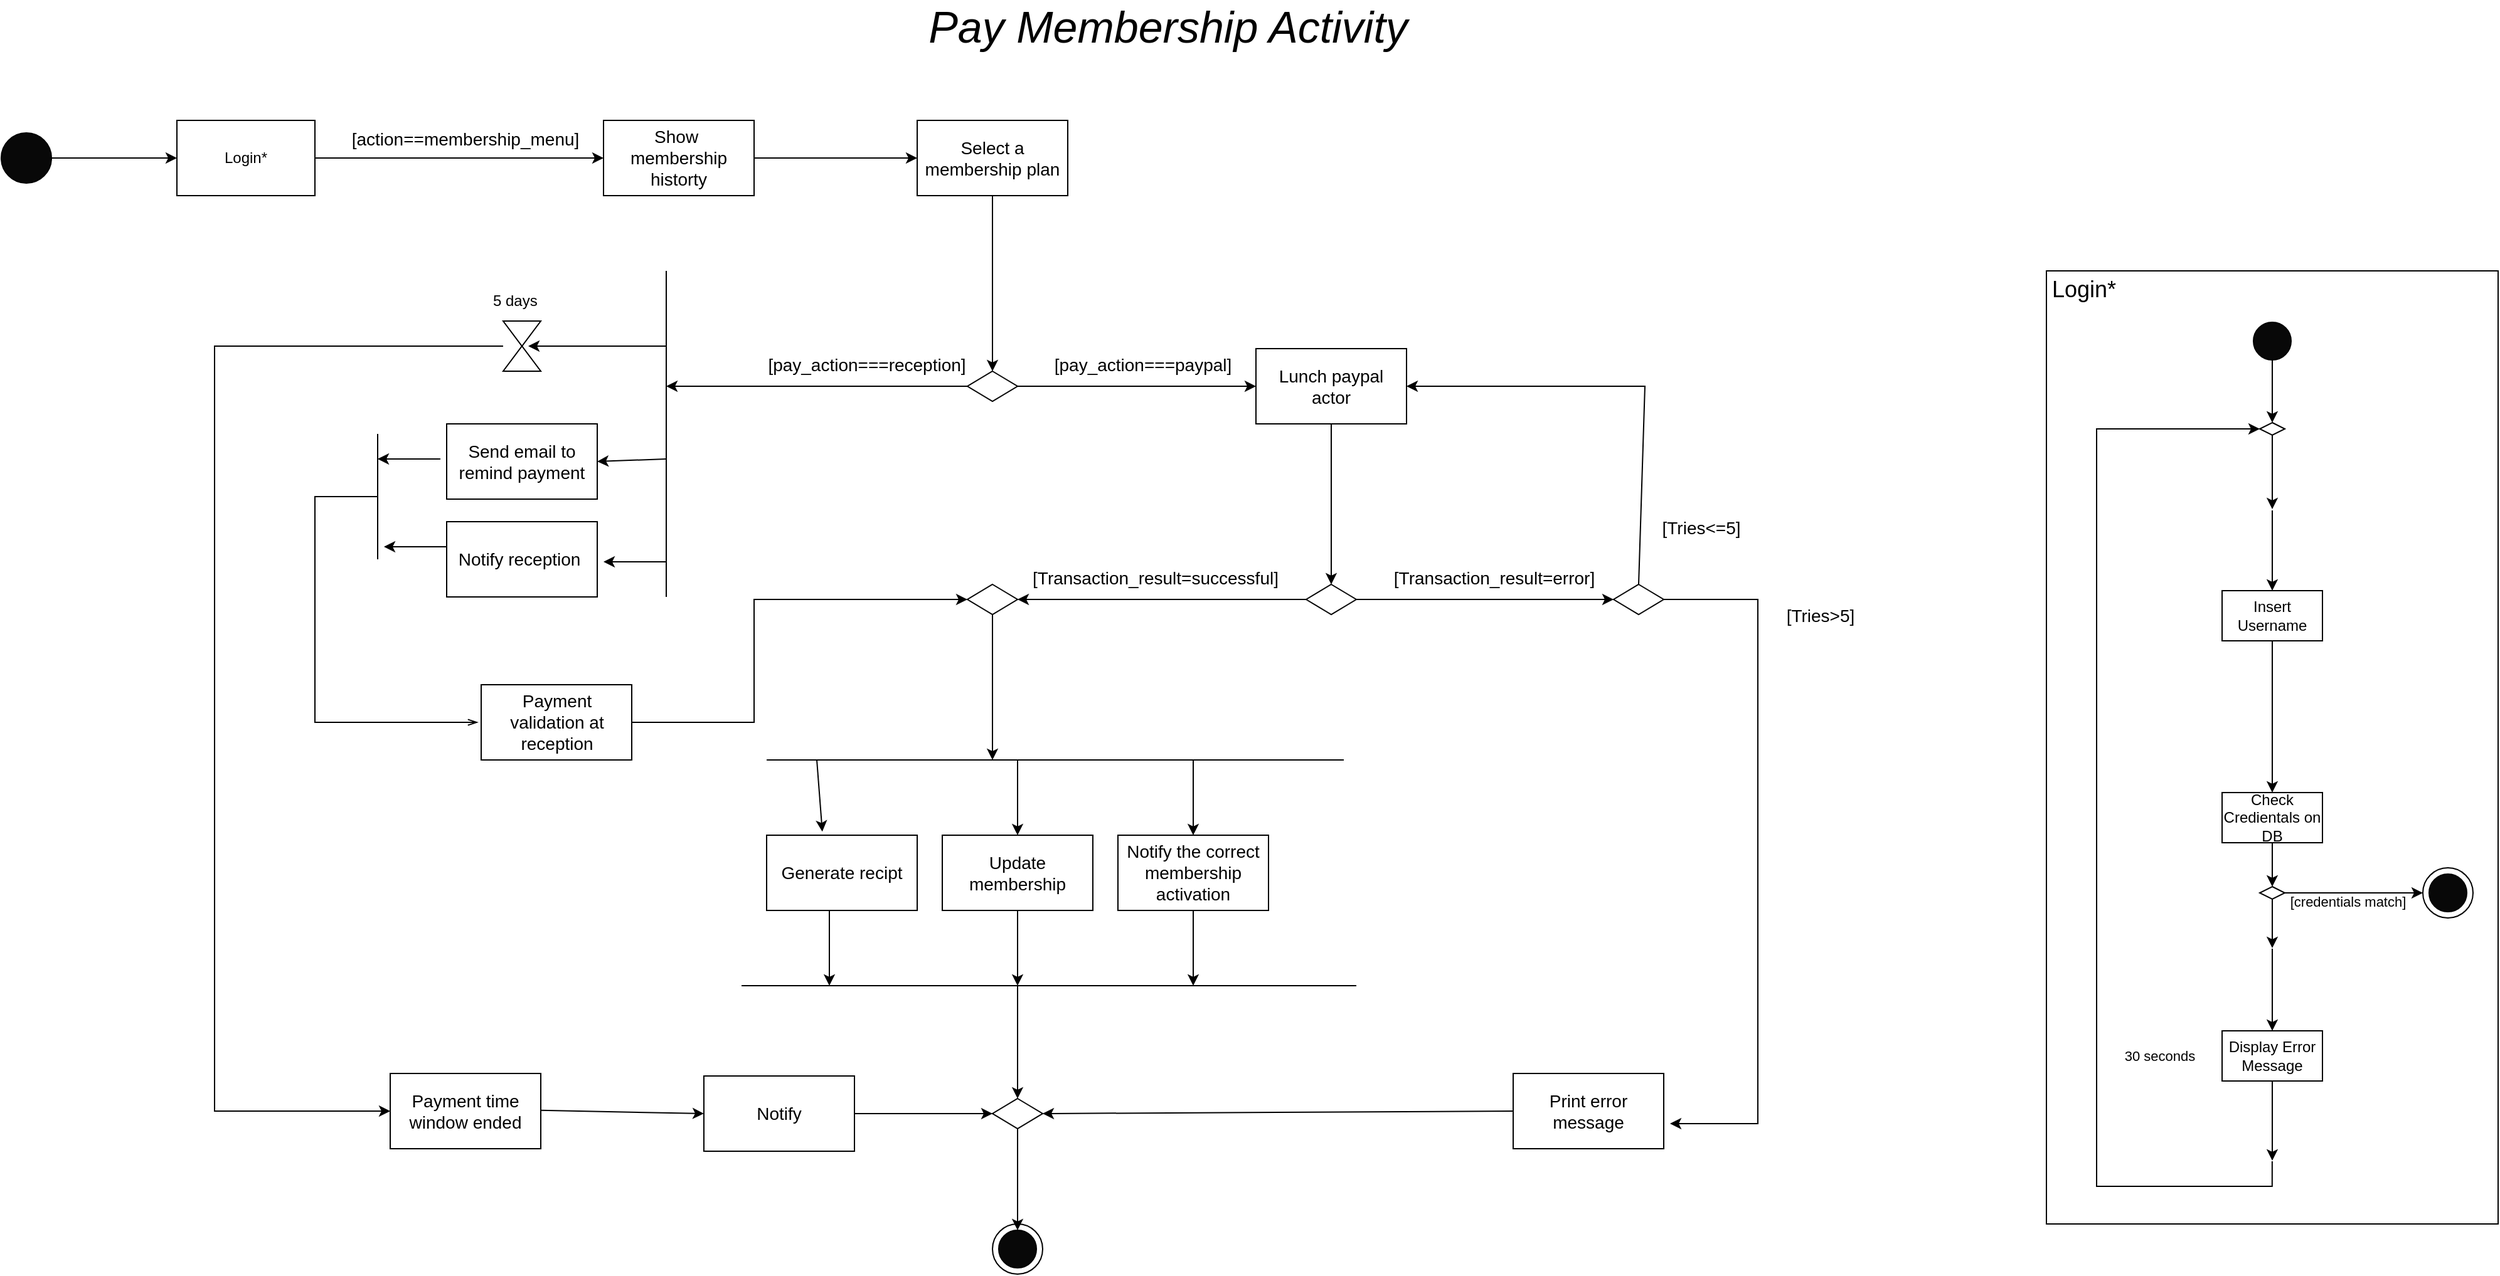 <mxfile version="22.0.8" type="google">
  <diagram name="Pagina-1" id="5ckkn2RxdnRWuUWS74Vg">
    <mxGraphModel dx="3500" dy="1767" grid="1" gridSize="10" guides="1" tooltips="1" connect="1" arrows="1" fold="1" page="1" pageScale="1" pageWidth="2200" pageHeight="1200" math="0" shadow="0">
      <root>
        <mxCell id="0" />
        <mxCell id="1" parent="0" />
        <mxCell id="xCjP7E_u_oAMayQavCic-2" value="" style="ellipse;whiteSpace=wrap;html=1;aspect=fixed;fillColor=#080808;" vertex="1" parent="1">
          <mxGeometry x="30" y="150" width="40" height="40" as="geometry" />
        </mxCell>
        <mxCell id="xCjP7E_u_oAMayQavCic-3" value="Login*" style="rounded=0;whiteSpace=wrap;html=1;" vertex="1" parent="1">
          <mxGeometry x="170" y="140" width="110" height="60" as="geometry" />
        </mxCell>
        <mxCell id="xCjP7E_u_oAMayQavCic-4" value="" style="endArrow=classic;html=1;rounded=0;exitX=1;exitY=0.5;exitDx=0;exitDy=0;entryX=0;entryY=0.5;entryDx=0;entryDy=0;" edge="1" parent="1" source="xCjP7E_u_oAMayQavCic-2" target="xCjP7E_u_oAMayQavCic-3">
          <mxGeometry width="50" height="50" relative="1" as="geometry">
            <mxPoint x="180" y="260" as="sourcePoint" />
            <mxPoint x="230" y="210" as="targetPoint" />
          </mxGeometry>
        </mxCell>
        <mxCell id="xCjP7E_u_oAMayQavCic-7" value="&lt;font style=&quot;font-size: 14px;&quot;&gt;Show&amp;nbsp; membership historty&lt;/font&gt;" style="rounded=0;whiteSpace=wrap;html=1;" vertex="1" parent="1">
          <mxGeometry x="510" y="140" width="120" height="60" as="geometry" />
        </mxCell>
        <mxCell id="xCjP7E_u_oAMayQavCic-8" value="" style="endArrow=classic;html=1;rounded=0;exitX=1;exitY=0.5;exitDx=0;exitDy=0;entryX=0;entryY=0.5;entryDx=0;entryDy=0;" edge="1" parent="1" source="xCjP7E_u_oAMayQavCic-3" target="xCjP7E_u_oAMayQavCic-7">
          <mxGeometry width="50" height="50" relative="1" as="geometry">
            <mxPoint x="300" y="180" as="sourcePoint" />
            <mxPoint x="350" y="130" as="targetPoint" />
          </mxGeometry>
        </mxCell>
        <mxCell id="xCjP7E_u_oAMayQavCic-9" value="&lt;font style=&quot;font-size: 14px;&quot;&gt;[action==membership_menu]&lt;/font&gt;" style="text;html=1;strokeColor=none;fillColor=none;align=center;verticalAlign=middle;whiteSpace=wrap;rounded=0;" vertex="1" parent="1">
          <mxGeometry x="370" y="140" width="60" height="30" as="geometry" />
        </mxCell>
        <mxCell id="xCjP7E_u_oAMayQavCic-12" value="&lt;font style=&quot;font-size: 14px;&quot;&gt;Select a membership plan&lt;/font&gt;" style="rounded=0;whiteSpace=wrap;html=1;" vertex="1" parent="1">
          <mxGeometry x="760" y="140" width="120" height="60" as="geometry" />
        </mxCell>
        <mxCell id="xCjP7E_u_oAMayQavCic-13" value="" style="endArrow=classic;html=1;rounded=0;exitX=1;exitY=0.5;exitDx=0;exitDy=0;entryX=0;entryY=0.5;entryDx=0;entryDy=0;" edge="1" parent="1" source="xCjP7E_u_oAMayQavCic-7" target="xCjP7E_u_oAMayQavCic-12">
          <mxGeometry width="50" height="50" relative="1" as="geometry">
            <mxPoint x="700" y="370" as="sourcePoint" />
            <mxPoint x="750" y="320" as="targetPoint" />
          </mxGeometry>
        </mxCell>
        <mxCell id="xCjP7E_u_oAMayQavCic-14" value="" style="rhombus;whiteSpace=wrap;html=1;" vertex="1" parent="1">
          <mxGeometry x="800" y="340" width="40" height="24" as="geometry" />
        </mxCell>
        <mxCell id="xCjP7E_u_oAMayQavCic-15" value="" style="endArrow=classic;html=1;rounded=0;exitX=0.5;exitY=1;exitDx=0;exitDy=0;entryX=0.5;entryY=0;entryDx=0;entryDy=0;" edge="1" parent="1" source="xCjP7E_u_oAMayQavCic-12" target="xCjP7E_u_oAMayQavCic-14">
          <mxGeometry width="50" height="50" relative="1" as="geometry">
            <mxPoint x="600" y="370" as="sourcePoint" />
            <mxPoint x="820" y="300" as="targetPoint" />
          </mxGeometry>
        </mxCell>
        <mxCell id="xCjP7E_u_oAMayQavCic-17" value="&lt;font style=&quot;font-size: 14px;&quot;&gt;Lunch paypal actor&lt;/font&gt;" style="rounded=0;whiteSpace=wrap;html=1;" vertex="1" parent="1">
          <mxGeometry x="1030" y="322" width="120" height="60" as="geometry" />
        </mxCell>
        <mxCell id="xCjP7E_u_oAMayQavCic-18" value="" style="endArrow=classic;html=1;rounded=0;exitX=1;exitY=0.5;exitDx=0;exitDy=0;entryX=0;entryY=0.5;entryDx=0;entryDy=0;" edge="1" parent="1" source="xCjP7E_u_oAMayQavCic-14" target="xCjP7E_u_oAMayQavCic-17">
          <mxGeometry width="50" height="50" relative="1" as="geometry">
            <mxPoint x="670" y="370" as="sourcePoint" />
            <mxPoint x="720" y="320" as="targetPoint" />
          </mxGeometry>
        </mxCell>
        <mxCell id="xCjP7E_u_oAMayQavCic-19" value="&lt;font style=&quot;font-size: 14px;&quot;&gt;[pay_action===paypal]&lt;/font&gt;" style="text;html=1;strokeColor=none;fillColor=none;align=center;verticalAlign=middle;whiteSpace=wrap;rounded=0;" vertex="1" parent="1">
          <mxGeometry x="910" y="320" width="60" height="30" as="geometry" />
        </mxCell>
        <mxCell id="xCjP7E_u_oAMayQavCic-21" value="&lt;font style=&quot;font-size: 14px;&quot;&gt;[pay_action===reception]&lt;/font&gt;" style="text;html=1;strokeColor=none;fillColor=none;align=center;verticalAlign=middle;whiteSpace=wrap;rounded=0;" vertex="1" parent="1">
          <mxGeometry x="690" y="320" width="60" height="30" as="geometry" />
        </mxCell>
        <mxCell id="xCjP7E_u_oAMayQavCic-25" value="" style="rhombus;whiteSpace=wrap;html=1;" vertex="1" parent="1">
          <mxGeometry x="1070" y="510" width="40" height="24" as="geometry" />
        </mxCell>
        <mxCell id="xCjP7E_u_oAMayQavCic-26" value="" style="endArrow=classic;html=1;rounded=0;exitX=0.5;exitY=1;exitDx=0;exitDy=0;entryX=0.5;entryY=0;entryDx=0;entryDy=0;" edge="1" parent="1" source="xCjP7E_u_oAMayQavCic-17" target="xCjP7E_u_oAMayQavCic-25">
          <mxGeometry width="50" height="50" relative="1" as="geometry">
            <mxPoint x="850" y="362" as="sourcePoint" />
            <mxPoint x="1040" y="362" as="targetPoint" />
          </mxGeometry>
        </mxCell>
        <mxCell id="xCjP7E_u_oAMayQavCic-27" value="&lt;font style=&quot;font-size: 14px;&quot;&gt;Generate recipt&lt;/font&gt;" style="rounded=0;whiteSpace=wrap;html=1;" vertex="1" parent="1">
          <mxGeometry x="640" y="710" width="120" height="60" as="geometry" />
        </mxCell>
        <mxCell id="xCjP7E_u_oAMayQavCic-28" value="" style="endArrow=none;html=1;rounded=0;" edge="1" parent="1">
          <mxGeometry width="50" height="50" relative="1" as="geometry">
            <mxPoint x="640" y="650" as="sourcePoint" />
            <mxPoint x="1100" y="650" as="targetPoint" />
          </mxGeometry>
        </mxCell>
        <mxCell id="xCjP7E_u_oAMayQavCic-34" value="" style="endArrow=none;html=1;rounded=0;entryX=0;entryY=0.5;entryDx=0;entryDy=0;startArrow=classic;startFill=1;" edge="1" parent="1" source="xCjP7E_u_oAMayQavCic-35" target="xCjP7E_u_oAMayQavCic-25">
          <mxGeometry width="50" height="50" relative="1" as="geometry">
            <mxPoint x="830" y="522" as="sourcePoint" />
            <mxPoint x="1070" y="520" as="targetPoint" />
          </mxGeometry>
        </mxCell>
        <mxCell id="xCjP7E_u_oAMayQavCic-36" value="" style="endArrow=none;html=1;rounded=0;entryX=0;entryY=0.5;entryDx=0;entryDy=0;" edge="1" parent="1" target="xCjP7E_u_oAMayQavCic-35">
          <mxGeometry width="50" height="50" relative="1" as="geometry">
            <mxPoint x="830" y="522" as="sourcePoint" />
            <mxPoint x="1070" y="522" as="targetPoint" />
          </mxGeometry>
        </mxCell>
        <mxCell id="xCjP7E_u_oAMayQavCic-35" value="" style="rhombus;whiteSpace=wrap;html=1;" vertex="1" parent="1">
          <mxGeometry x="800" y="510" width="40" height="24" as="geometry" />
        </mxCell>
        <mxCell id="xCjP7E_u_oAMayQavCic-37" value="" style="endArrow=classic;html=1;rounded=0;exitX=0.5;exitY=1;exitDx=0;exitDy=0;" edge="1" parent="1" source="xCjP7E_u_oAMayQavCic-35">
          <mxGeometry width="50" height="50" relative="1" as="geometry">
            <mxPoint x="910" y="570" as="sourcePoint" />
            <mxPoint x="820" y="650" as="targetPoint" />
          </mxGeometry>
        </mxCell>
        <mxCell id="xCjP7E_u_oAMayQavCic-38" value="&lt;font style=&quot;font-size: 14px;&quot;&gt;[Transaction_result=successful]&lt;/font&gt;" style="text;html=1;strokeColor=none;fillColor=none;align=center;verticalAlign=middle;whiteSpace=wrap;rounded=0;" vertex="1" parent="1">
          <mxGeometry x="920" y="490" width="60" height="30" as="geometry" />
        </mxCell>
        <mxCell id="xCjP7E_u_oAMayQavCic-40" value="" style="endArrow=none;html=1;rounded=0;" edge="1" parent="1">
          <mxGeometry width="50" height="50" relative="1" as="geometry">
            <mxPoint x="560" y="260" as="sourcePoint" />
            <mxPoint x="560" y="520" as="targetPoint" />
          </mxGeometry>
        </mxCell>
        <mxCell id="xCjP7E_u_oAMayQavCic-41" value="" style="endArrow=classic;html=1;rounded=0;exitX=0;exitY=0.5;exitDx=0;exitDy=0;" edge="1" parent="1" source="xCjP7E_u_oAMayQavCic-14">
          <mxGeometry width="50" height="50" relative="1" as="geometry">
            <mxPoint x="640" y="370" as="sourcePoint" />
            <mxPoint x="560" y="352" as="targetPoint" />
          </mxGeometry>
        </mxCell>
        <mxCell id="xCjP7E_u_oAMayQavCic-42" value="" style="endArrow=classic;html=1;rounded=0;" edge="1" parent="1">
          <mxGeometry width="50" height="50" relative="1" as="geometry">
            <mxPoint x="560" y="320" as="sourcePoint" />
            <mxPoint x="450" y="320" as="targetPoint" />
          </mxGeometry>
        </mxCell>
        <mxCell id="xCjP7E_u_oAMayQavCic-46" value="" style="shape=collate;whiteSpace=wrap;html=1;" vertex="1" parent="1">
          <mxGeometry x="430" y="300" width="30" height="40" as="geometry" />
        </mxCell>
        <mxCell id="xCjP7E_u_oAMayQavCic-47" value="5 days" style="text;whiteSpace=wrap;html=1;" vertex="1" parent="1">
          <mxGeometry x="420" y="270" width="105" height="20" as="geometry" />
        </mxCell>
        <mxCell id="xCjP7E_u_oAMayQavCic-48" value="" style="endArrow=classic;html=1;rounded=0;entryX=1;entryY=0.5;entryDx=0;entryDy=0;" edge="1" parent="1" target="xCjP7E_u_oAMayQavCic-49">
          <mxGeometry width="50" height="50" relative="1" as="geometry">
            <mxPoint x="560" y="410" as="sourcePoint" />
            <mxPoint x="480" y="410" as="targetPoint" />
          </mxGeometry>
        </mxCell>
        <mxCell id="xCjP7E_u_oAMayQavCic-49" value="&lt;font style=&quot;font-size: 14px;&quot;&gt;Send email to remind payment&lt;/font&gt;" style="rounded=0;whiteSpace=wrap;html=1;" vertex="1" parent="1">
          <mxGeometry x="385" y="382" width="120" height="60" as="geometry" />
        </mxCell>
        <mxCell id="xCjP7E_u_oAMayQavCic-51" value="" style="endArrow=none;html=1;rounded=0;startArrow=openThin;startFill=0;" edge="1" parent="1">
          <mxGeometry width="50" height="50" relative="1" as="geometry">
            <mxPoint x="410" y="620" as="sourcePoint" />
            <mxPoint x="330" y="440" as="targetPoint" />
            <Array as="points">
              <mxPoint x="280" y="620" />
              <mxPoint x="280" y="460" />
              <mxPoint x="280" y="440" />
            </Array>
          </mxGeometry>
        </mxCell>
        <mxCell id="xCjP7E_u_oAMayQavCic-52" value="&lt;font style=&quot;font-size: 14px;&quot;&gt;Payment validation at reception&lt;/font&gt;" style="rounded=0;whiteSpace=wrap;html=1;" vertex="1" parent="1">
          <mxGeometry x="412.5" y="590" width="120" height="60" as="geometry" />
        </mxCell>
        <mxCell id="xCjP7E_u_oAMayQavCic-53" value="" style="endArrow=classic;html=1;rounded=0;exitX=1;exitY=0.5;exitDx=0;exitDy=0;entryX=0;entryY=0.5;entryDx=0;entryDy=0;" edge="1" parent="1" source="xCjP7E_u_oAMayQavCic-52" target="xCjP7E_u_oAMayQavCic-35">
          <mxGeometry width="50" height="50" relative="1" as="geometry">
            <mxPoint x="520" y="470" as="sourcePoint" />
            <mxPoint x="570" y="420" as="targetPoint" />
            <Array as="points">
              <mxPoint x="630" y="620" />
              <mxPoint x="630" y="522" />
            </Array>
          </mxGeometry>
        </mxCell>
        <mxCell id="xCjP7E_u_oAMayQavCic-54" value="" style="rhombus;whiteSpace=wrap;html=1;" vertex="1" parent="1">
          <mxGeometry x="1315" y="510" width="40" height="24" as="geometry" />
        </mxCell>
        <mxCell id="xCjP7E_u_oAMayQavCic-55" value="" style="endArrow=classic;html=1;rounded=0;exitX=1;exitY=0.5;exitDx=0;exitDy=0;entryX=0;entryY=0.5;entryDx=0;entryDy=0;" edge="1" parent="1" source="xCjP7E_u_oAMayQavCic-25" target="xCjP7E_u_oAMayQavCic-54">
          <mxGeometry width="50" height="50" relative="1" as="geometry">
            <mxPoint x="1100" y="392" as="sourcePoint" />
            <mxPoint x="1100" y="520" as="targetPoint" />
          </mxGeometry>
        </mxCell>
        <mxCell id="xCjP7E_u_oAMayQavCic-56" value="" style="endArrow=classic;html=1;rounded=0;exitX=0.5;exitY=0;exitDx=0;exitDy=0;entryX=1;entryY=0.5;entryDx=0;entryDy=0;" edge="1" parent="1" source="xCjP7E_u_oAMayQavCic-54" target="xCjP7E_u_oAMayQavCic-17">
          <mxGeometry width="50" height="50" relative="1" as="geometry">
            <mxPoint x="1120" y="532" as="sourcePoint" />
            <mxPoint x="1325" y="532" as="targetPoint" />
            <Array as="points">
              <mxPoint x="1340" y="352" />
            </Array>
          </mxGeometry>
        </mxCell>
        <mxCell id="xCjP7E_u_oAMayQavCic-59" value="&lt;font style=&quot;font-size: 14px;&quot;&gt;[Tries&amp;lt;=5]&lt;/font&gt;" style="text;html=1;strokeColor=none;fillColor=none;align=center;verticalAlign=middle;whiteSpace=wrap;rounded=0;" vertex="1" parent="1">
          <mxGeometry x="1355" y="450" width="60" height="30" as="geometry" />
        </mxCell>
        <mxCell id="xCjP7E_u_oAMayQavCic-60" value="&lt;font style=&quot;font-size: 14px;&quot;&gt;Update membership&lt;/font&gt;" style="rounded=0;whiteSpace=wrap;html=1;" vertex="1" parent="1">
          <mxGeometry x="780" y="710" width="120" height="60" as="geometry" />
        </mxCell>
        <mxCell id="xCjP7E_u_oAMayQavCic-61" value="&lt;font style=&quot;font-size: 14px;&quot;&gt;Notify the correct membership activation&lt;/font&gt;" style="rounded=0;whiteSpace=wrap;html=1;" vertex="1" parent="1">
          <mxGeometry x="920" y="710" width="120" height="60" as="geometry" />
        </mxCell>
        <mxCell id="xCjP7E_u_oAMayQavCic-62" value="" style="endArrow=classic;html=1;rounded=0;entryX=0.37;entryY=-0.047;entryDx=0;entryDy=0;entryPerimeter=0;" edge="1" parent="1" target="xCjP7E_u_oAMayQavCic-27">
          <mxGeometry width="50" height="50" relative="1" as="geometry">
            <mxPoint x="680" y="650" as="sourcePoint" />
            <mxPoint x="700" y="796" as="targetPoint" />
          </mxGeometry>
        </mxCell>
        <mxCell id="xCjP7E_u_oAMayQavCic-64" value="" style="endArrow=classic;html=1;rounded=0;entryX=0.5;entryY=0;entryDx=0;entryDy=0;" edge="1" parent="1" target="xCjP7E_u_oAMayQavCic-60">
          <mxGeometry width="50" height="50" relative="1" as="geometry">
            <mxPoint x="840" y="650" as="sourcePoint" />
            <mxPoint x="830" y="660" as="targetPoint" />
          </mxGeometry>
        </mxCell>
        <mxCell id="xCjP7E_u_oAMayQavCic-65" value="" style="endArrow=classic;html=1;rounded=0;entryX=0.5;entryY=0;entryDx=0;entryDy=0;" edge="1" parent="1" target="xCjP7E_u_oAMayQavCic-61">
          <mxGeometry width="50" height="50" relative="1" as="geometry">
            <mxPoint x="980" y="650" as="sourcePoint" />
            <mxPoint x="840" y="670" as="targetPoint" />
          </mxGeometry>
        </mxCell>
        <mxCell id="xCjP7E_u_oAMayQavCic-66" value="" style="endArrow=none;html=1;rounded=0;" edge="1" parent="1">
          <mxGeometry width="50" height="50" relative="1" as="geometry">
            <mxPoint x="620" y="830" as="sourcePoint" />
            <mxPoint x="1110" y="830" as="targetPoint" />
          </mxGeometry>
        </mxCell>
        <mxCell id="xCjP7E_u_oAMayQavCic-67" value="" style="endArrow=classic;html=1;rounded=0;entryX=0.5;entryY=0;entryDx=0;entryDy=0;" edge="1" parent="1">
          <mxGeometry width="50" height="50" relative="1" as="geometry">
            <mxPoint x="840" y="770" as="sourcePoint" />
            <mxPoint x="840" y="830" as="targetPoint" />
          </mxGeometry>
        </mxCell>
        <mxCell id="xCjP7E_u_oAMayQavCic-68" value="" style="endArrow=classic;html=1;rounded=0;entryX=0.5;entryY=0;entryDx=0;entryDy=0;" edge="1" parent="1">
          <mxGeometry width="50" height="50" relative="1" as="geometry">
            <mxPoint x="690" y="770" as="sourcePoint" />
            <mxPoint x="690" y="830" as="targetPoint" />
          </mxGeometry>
        </mxCell>
        <mxCell id="xCjP7E_u_oAMayQavCic-69" value="" style="endArrow=classic;html=1;rounded=0;entryX=0.5;entryY=0;entryDx=0;entryDy=0;" edge="1" parent="1">
          <mxGeometry width="50" height="50" relative="1" as="geometry">
            <mxPoint x="980" y="770" as="sourcePoint" />
            <mxPoint x="980" y="830" as="targetPoint" />
          </mxGeometry>
        </mxCell>
        <mxCell id="xCjP7E_u_oAMayQavCic-70" value="" style="ellipse;whiteSpace=wrap;html=1;aspect=fixed;" vertex="1" parent="1">
          <mxGeometry x="820" y="1020" width="40" height="40" as="geometry" />
        </mxCell>
        <mxCell id="xCjP7E_u_oAMayQavCic-71" value="" style="ellipse;whiteSpace=wrap;html=1;aspect=fixed;fillColor=#080808;" vertex="1" parent="1">
          <mxGeometry x="825" y="1025" width="30" height="30" as="geometry" />
        </mxCell>
        <mxCell id="xCjP7E_u_oAMayQavCic-72" value="" style="rhombus;whiteSpace=wrap;html=1;" vertex="1" parent="1">
          <mxGeometry x="820" y="920" width="40" height="24" as="geometry" />
        </mxCell>
        <mxCell id="xCjP7E_u_oAMayQavCic-73" value="" style="endArrow=classic;html=1;rounded=0;entryX=0.5;entryY=0;entryDx=0;entryDy=0;" edge="1" parent="1" target="xCjP7E_u_oAMayQavCic-72">
          <mxGeometry width="50" height="50" relative="1" as="geometry">
            <mxPoint x="840" y="830" as="sourcePoint" />
            <mxPoint x="790" y="770" as="targetPoint" />
          </mxGeometry>
        </mxCell>
        <mxCell id="xCjP7E_u_oAMayQavCic-74" value="&lt;font style=&quot;font-size: 14px;&quot;&gt;[Transaction_result=error]&lt;/font&gt;" style="text;html=1;strokeColor=none;fillColor=none;align=center;verticalAlign=middle;whiteSpace=wrap;rounded=0;" vertex="1" parent="1">
          <mxGeometry x="1190" y="490" width="60" height="30" as="geometry" />
        </mxCell>
        <mxCell id="xCjP7E_u_oAMayQavCic-75" value="" style="endArrow=classic;html=1;rounded=0;entryX=0.5;entryY=0;entryDx=0;entryDy=0;exitX=0.5;exitY=1;exitDx=0;exitDy=0;" edge="1" parent="1" source="xCjP7E_u_oAMayQavCic-72" target="xCjP7E_u_oAMayQavCic-71">
          <mxGeometry width="50" height="50" relative="1" as="geometry">
            <mxPoint x="820" y="990" as="sourcePoint" />
            <mxPoint x="820" y="1080" as="targetPoint" />
          </mxGeometry>
        </mxCell>
        <mxCell id="xCjP7E_u_oAMayQavCic-76" value="" style="endArrow=classic;html=1;rounded=0;entryX=0;entryY=0.5;entryDx=0;entryDy=0;" edge="1" parent="1" target="xCjP7E_u_oAMayQavCic-72">
          <mxGeometry width="50" height="50" relative="1" as="geometry">
            <mxPoint x="710" y="932" as="sourcePoint" />
            <mxPoint x="810" y="930" as="targetPoint" />
            <Array as="points" />
          </mxGeometry>
        </mxCell>
        <mxCell id="xCjP7E_u_oAMayQavCic-77" value="" style="endArrow=classic;html=1;rounded=0;exitX=0;exitY=0.5;exitDx=0;exitDy=0;entryX=0;entryY=0.5;entryDx=0;entryDy=0;" edge="1" parent="1" source="xCjP7E_u_oAMayQavCic-46" target="xCjP7E_u_oAMayQavCic-16">
          <mxGeometry width="50" height="50" relative="1" as="geometry">
            <mxPoint x="430" y="320" as="sourcePoint" />
            <mxPoint x="820" y="932" as="targetPoint" />
            <Array as="points">
              <mxPoint x="200" y="320" />
              <mxPoint x="200" y="640" />
              <mxPoint x="200" y="930" />
            </Array>
          </mxGeometry>
        </mxCell>
        <mxCell id="xCjP7E_u_oAMayQavCic-16" value="&lt;font style=&quot;font-size: 14px;&quot;&gt;Payment time window ended&lt;/font&gt;" style="rounded=0;whiteSpace=wrap;html=1;" vertex="1" parent="1">
          <mxGeometry x="340" y="900" width="120" height="60" as="geometry" />
        </mxCell>
        <mxCell id="xCjP7E_u_oAMayQavCic-78" value="&lt;span style=&quot;font-size: 14px;&quot;&gt;Notify reception&amp;nbsp;&lt;/span&gt;" style="rounded=0;whiteSpace=wrap;html=1;" vertex="1" parent="1">
          <mxGeometry x="385" y="460" width="120" height="60" as="geometry" />
        </mxCell>
        <mxCell id="xCjP7E_u_oAMayQavCic-79" value="" style="endArrow=classic;html=1;rounded=0;" edge="1" parent="1">
          <mxGeometry width="50" height="50" relative="1" as="geometry">
            <mxPoint x="560" y="492" as="sourcePoint" />
            <mxPoint x="510" y="492" as="targetPoint" />
          </mxGeometry>
        </mxCell>
        <mxCell id="xCjP7E_u_oAMayQavCic-80" value="" style="endArrow=none;html=1;rounded=0;" edge="1" parent="1">
          <mxGeometry width="50" height="50" relative="1" as="geometry">
            <mxPoint x="330" y="490" as="sourcePoint" />
            <mxPoint x="330" y="390" as="targetPoint" />
          </mxGeometry>
        </mxCell>
        <mxCell id="xCjP7E_u_oAMayQavCic-81" value="" style="endArrow=classic;html=1;rounded=0;" edge="1" parent="1">
          <mxGeometry width="50" height="50" relative="1" as="geometry">
            <mxPoint x="380" y="410" as="sourcePoint" />
            <mxPoint x="330" y="410" as="targetPoint" />
          </mxGeometry>
        </mxCell>
        <mxCell id="xCjP7E_u_oAMayQavCic-82" value="" style="endArrow=classic;html=1;rounded=0;" edge="1" parent="1">
          <mxGeometry width="50" height="50" relative="1" as="geometry">
            <mxPoint x="385" y="480" as="sourcePoint" />
            <mxPoint x="335" y="480" as="targetPoint" />
          </mxGeometry>
        </mxCell>
        <mxCell id="xCjP7E_u_oAMayQavCic-83" value="&lt;span style=&quot;font-size: 14px;&quot;&gt;Notify&lt;/span&gt;" style="rounded=0;whiteSpace=wrap;html=1;" vertex="1" parent="1">
          <mxGeometry x="590" y="902" width="120" height="60" as="geometry" />
        </mxCell>
        <mxCell id="xCjP7E_u_oAMayQavCic-84" value="" style="endArrow=classic;html=1;rounded=0;entryX=0;entryY=0.5;entryDx=0;entryDy=0;" edge="1" parent="1" target="xCjP7E_u_oAMayQavCic-83">
          <mxGeometry width="50" height="50" relative="1" as="geometry">
            <mxPoint x="460" y="929.41" as="sourcePoint" />
            <mxPoint x="570" y="929.41" as="targetPoint" />
            <Array as="points" />
          </mxGeometry>
        </mxCell>
        <mxCell id="xCjP7E_u_oAMayQavCic-86" value="" style="endArrow=classic;html=1;rounded=0;exitX=1;exitY=0.5;exitDx=0;exitDy=0;" edge="1" parent="1" source="xCjP7E_u_oAMayQavCic-54">
          <mxGeometry width="50" height="50" relative="1" as="geometry">
            <mxPoint x="1120" y="760" as="sourcePoint" />
            <mxPoint x="1360" y="940" as="targetPoint" />
            <Array as="points">
              <mxPoint x="1430" y="522" />
              <mxPoint x="1430" y="750" />
              <mxPoint x="1430" y="940" />
            </Array>
          </mxGeometry>
        </mxCell>
        <mxCell id="xCjP7E_u_oAMayQavCic-87" value="&lt;font style=&quot;font-size: 14px;&quot;&gt;Print error message&lt;/font&gt;" style="rounded=0;whiteSpace=wrap;html=1;" vertex="1" parent="1">
          <mxGeometry x="1235" y="900" width="120" height="60" as="geometry" />
        </mxCell>
        <mxCell id="xCjP7E_u_oAMayQavCic-88" value="" style="endArrow=classic;html=1;rounded=0;entryX=1;entryY=0.5;entryDx=0;entryDy=0;exitX=0;exitY=0.5;exitDx=0;exitDy=0;" edge="1" parent="1" source="xCjP7E_u_oAMayQavCic-87" target="xCjP7E_u_oAMayQavCic-72">
          <mxGeometry width="50" height="50" relative="1" as="geometry">
            <mxPoint x="1230" y="940" as="sourcePoint" />
            <mxPoint x="1170" y="940" as="targetPoint" />
          </mxGeometry>
        </mxCell>
        <mxCell id="xCjP7E_u_oAMayQavCic-90" value="&lt;font style=&quot;font-size: 14px;&quot;&gt;[Tries&amp;gt;5]&lt;/font&gt;" style="text;html=1;strokeColor=none;fillColor=none;align=center;verticalAlign=middle;whiteSpace=wrap;rounded=0;" vertex="1" parent="1">
          <mxGeometry x="1450" y="520" width="60" height="30" as="geometry" />
        </mxCell>
        <mxCell id="xCjP7E_u_oAMayQavCic-91" value="" style="rounded=0;whiteSpace=wrap;html=1;" vertex="1" parent="1">
          <mxGeometry x="1660" y="260" width="360" height="760" as="geometry" />
        </mxCell>
        <mxCell id="xCjP7E_u_oAMayQavCic-92" value="" style="ellipse;whiteSpace=wrap;html=1;aspect=fixed;fillColor=#080808;" vertex="1" parent="1">
          <mxGeometry x="1825" y="301" width="30" height="30" as="geometry" />
        </mxCell>
        <mxCell id="xCjP7E_u_oAMayQavCic-93" value="&lt;div&gt;&lt;font style=&quot;font-size: 18px;&quot;&gt;Login*&lt;/font&gt;&lt;/div&gt;" style="text;html=1;strokeColor=none;fillColor=none;align=center;verticalAlign=middle;whiteSpace=wrap;rounded=0;" vertex="1" parent="1">
          <mxGeometry x="1660" y="260" width="60" height="30" as="geometry" />
        </mxCell>
        <mxCell id="xCjP7E_u_oAMayQavCic-94" style="edgeStyle=orthogonalEdgeStyle;rounded=0;orthogonalLoop=1;jettySize=auto;html=1;exitX=0.5;exitY=1;exitDx=0;exitDy=0;entryX=0.5;entryY=0;entryDx=0;entryDy=0;" edge="1" parent="1" source="xCjP7E_u_oAMayQavCic-92" target="xCjP7E_u_oAMayQavCic-96">
          <mxGeometry relative="1" as="geometry">
            <mxPoint x="1995.06" y="360" as="targetPoint" />
            <mxPoint x="1844.999" y="360.03" as="sourcePoint" />
          </mxGeometry>
        </mxCell>
        <mxCell id="xCjP7E_u_oAMayQavCic-95" style="edgeStyle=orthogonalEdgeStyle;rounded=0;orthogonalLoop=1;jettySize=auto;html=1;exitX=0.5;exitY=1;exitDx=0;exitDy=0;" edge="1" parent="1" source="xCjP7E_u_oAMayQavCic-96">
          <mxGeometry relative="1" as="geometry">
            <mxPoint x="1840" y="450" as="targetPoint" />
          </mxGeometry>
        </mxCell>
        <mxCell id="xCjP7E_u_oAMayQavCic-96" value="" style="rhombus;whiteSpace=wrap;html=1;" vertex="1" parent="1">
          <mxGeometry x="1830" y="381" width="20" height="10" as="geometry" />
        </mxCell>
        <mxCell id="xCjP7E_u_oAMayQavCic-98" value="Insert Username" style="rounded=0;whiteSpace=wrap;html=1;" vertex="1" parent="1">
          <mxGeometry x="1800" y="515" width="80" height="40" as="geometry" />
        </mxCell>
        <mxCell id="xCjP7E_u_oAMayQavCic-99" value="" style="endArrow=classic;html=1;rounded=0;entryX=0.5;entryY=0;entryDx=0;entryDy=0;" edge="1" parent="1" target="xCjP7E_u_oAMayQavCic-98">
          <mxGeometry width="50" height="50" relative="1" as="geometry">
            <mxPoint x="1840" y="451" as="sourcePoint" />
            <mxPoint x="1930" y="490.5" as="targetPoint" />
          </mxGeometry>
        </mxCell>
        <mxCell id="xCjP7E_u_oAMayQavCic-100" value="&lt;div&gt;&lt;br&gt;&lt;/div&gt;&lt;div&gt;&lt;br&gt;&lt;/div&gt;" style="edgeLabel;html=1;align=center;verticalAlign=middle;resizable=0;points=[];" vertex="1" connectable="0" parent="xCjP7E_u_oAMayQavCic-99">
          <mxGeometry x="0.236" y="1" relative="1" as="geometry">
            <mxPoint x="-27" y="-8" as="offset" />
          </mxGeometry>
        </mxCell>
        <mxCell id="xCjP7E_u_oAMayQavCic-102" value="" style="endArrow=classic;html=1;rounded=0;exitX=0.5;exitY=1;exitDx=0;exitDy=0;entryX=0.5;entryY=0;entryDx=0;entryDy=0;" edge="1" parent="1" source="xCjP7E_u_oAMayQavCic-98" target="xCjP7E_u_oAMayQavCic-111">
          <mxGeometry width="50" height="50" relative="1" as="geometry">
            <mxPoint x="1850" y="461" as="sourcePoint" />
            <mxPoint x="1840" y="620" as="targetPoint" />
          </mxGeometry>
        </mxCell>
        <mxCell id="xCjP7E_u_oAMayQavCic-103" value="&lt;div&gt;&lt;br&gt;&lt;/div&gt;&lt;div&gt;&lt;br&gt;&lt;/div&gt;" style="edgeLabel;html=1;align=center;verticalAlign=middle;resizable=0;points=[];" vertex="1" connectable="0" parent="xCjP7E_u_oAMayQavCic-102">
          <mxGeometry x="0.236" y="1" relative="1" as="geometry">
            <mxPoint x="-27" y="-8" as="offset" />
          </mxGeometry>
        </mxCell>
        <mxCell id="xCjP7E_u_oAMayQavCic-110" style="edgeStyle=orthogonalEdgeStyle;rounded=0;orthogonalLoop=1;jettySize=auto;html=1;entryX=0.5;entryY=0;entryDx=0;entryDy=0;" edge="1" parent="1" source="xCjP7E_u_oAMayQavCic-111" target="xCjP7E_u_oAMayQavCic-114">
          <mxGeometry relative="1" as="geometry" />
        </mxCell>
        <mxCell id="xCjP7E_u_oAMayQavCic-111" value="Check Credientals on DB" style="rounded=0;whiteSpace=wrap;html=1;" vertex="1" parent="1">
          <mxGeometry x="1800" y="676" width="80" height="40" as="geometry" />
        </mxCell>
        <mxCell id="xCjP7E_u_oAMayQavCic-112" style="edgeStyle=orthogonalEdgeStyle;rounded=0;orthogonalLoop=1;jettySize=auto;html=1;exitX=1;exitY=0.5;exitDx=0;exitDy=0;" edge="1" parent="1" source="xCjP7E_u_oAMayQavCic-114" target="xCjP7E_u_oAMayQavCic-115">
          <mxGeometry relative="1" as="geometry" />
        </mxCell>
        <mxCell id="xCjP7E_u_oAMayQavCic-113" style="edgeStyle=orthogonalEdgeStyle;rounded=0;orthogonalLoop=1;jettySize=auto;html=1;" edge="1" parent="1" source="xCjP7E_u_oAMayQavCic-114">
          <mxGeometry relative="1" as="geometry">
            <mxPoint x="1840" y="800" as="targetPoint" />
          </mxGeometry>
        </mxCell>
        <mxCell id="xCjP7E_u_oAMayQavCic-114" value="" style="rhombus;whiteSpace=wrap;html=1;" vertex="1" parent="1">
          <mxGeometry x="1830" y="751" width="20" height="10" as="geometry" />
        </mxCell>
        <mxCell id="xCjP7E_u_oAMayQavCic-115" value="" style="ellipse;whiteSpace=wrap;html=1;aspect=fixed;" vertex="1" parent="1">
          <mxGeometry x="1960" y="736" width="40" height="40" as="geometry" />
        </mxCell>
        <mxCell id="xCjP7E_u_oAMayQavCic-116" value="" style="ellipse;whiteSpace=wrap;html=1;aspect=fixed;fillColor=#080808;" vertex="1" parent="1">
          <mxGeometry x="1965" y="741" width="30" height="30" as="geometry" />
        </mxCell>
        <mxCell id="xCjP7E_u_oAMayQavCic-117" value="[credentials match]" style="edgeLabel;html=1;align=center;verticalAlign=middle;resizable=0;points=[];" vertex="1" connectable="0" parent="1">
          <mxGeometry x="1900.0" y="763" as="geometry" />
        </mxCell>
        <mxCell id="xCjP7E_u_oAMayQavCic-119" value="Display Error Message" style="rounded=0;whiteSpace=wrap;html=1;" vertex="1" parent="1">
          <mxGeometry x="1800" y="866" width="80" height="40" as="geometry" />
        </mxCell>
        <mxCell id="xCjP7E_u_oAMayQavCic-120" value="" style="endArrow=classic;html=1;rounded=0;entryX=0.5;entryY=0;entryDx=0;entryDy=0;" edge="1" parent="1" target="xCjP7E_u_oAMayQavCic-119">
          <mxGeometry width="50" height="50" relative="1" as="geometry">
            <mxPoint x="1840" y="800.5" as="sourcePoint" />
            <mxPoint x="1930" y="840" as="targetPoint" />
          </mxGeometry>
        </mxCell>
        <mxCell id="xCjP7E_u_oAMayQavCic-121" value="&lt;div&gt;&lt;br&gt;&lt;/div&gt;&lt;div&gt;&lt;br&gt;&lt;/div&gt;" style="edgeLabel;html=1;align=center;verticalAlign=middle;resizable=0;points=[];" vertex="1" connectable="0" parent="xCjP7E_u_oAMayQavCic-120">
          <mxGeometry x="0.236" y="1" relative="1" as="geometry">
            <mxPoint x="-27" y="-8" as="offset" />
          </mxGeometry>
        </mxCell>
        <mxCell id="xCjP7E_u_oAMayQavCic-123" value="" style="endArrow=classic;html=1;rounded=0;exitX=0.5;exitY=1;exitDx=0;exitDy=0;" edge="1" parent="1" source="xCjP7E_u_oAMayQavCic-119">
          <mxGeometry width="50" height="50" relative="1" as="geometry">
            <mxPoint x="1850" y="810.5" as="sourcePoint" />
            <mxPoint x="1840" y="969.5" as="targetPoint" />
          </mxGeometry>
        </mxCell>
        <mxCell id="xCjP7E_u_oAMayQavCic-124" value="&lt;div&gt;&lt;br&gt;&lt;/div&gt;&lt;div&gt;&lt;br&gt;&lt;/div&gt;" style="edgeLabel;html=1;align=center;verticalAlign=middle;resizable=0;points=[];" vertex="1" connectable="0" parent="xCjP7E_u_oAMayQavCic-123">
          <mxGeometry x="0.236" y="1" relative="1" as="geometry">
            <mxPoint x="-27" y="-8" as="offset" />
          </mxGeometry>
        </mxCell>
        <mxCell id="xCjP7E_u_oAMayQavCic-130" value="30 seconds" style="edgeLabel;html=1;align=center;verticalAlign=middle;resizable=0;points=[];" vertex="1" connectable="0" parent="1">
          <mxGeometry x="1750.0" y="886" as="geometry" />
        </mxCell>
        <mxCell id="xCjP7E_u_oAMayQavCic-131" style="edgeStyle=orthogonalEdgeStyle;rounded=0;orthogonalLoop=1;jettySize=auto;html=1;entryX=0;entryY=0.5;entryDx=0;entryDy=0;" edge="1" parent="1" target="xCjP7E_u_oAMayQavCic-96">
          <mxGeometry relative="1" as="geometry">
            <mxPoint x="1839.93" y="1009" as="targetPoint" />
            <mxPoint x="1839.93" y="970" as="sourcePoint" />
            <Array as="points">
              <mxPoint x="1840" y="990" />
              <mxPoint x="1700" y="990" />
              <mxPoint x="1700" y="386" />
            </Array>
          </mxGeometry>
        </mxCell>
        <mxCell id="xCjP7E_u_oAMayQavCic-132" value="&lt;font style=&quot;font-size: 35px;&quot;&gt;&lt;i&gt;Pay Membership Activity&lt;/i&gt;&lt;/font&gt;" style="text;html=1;strokeColor=none;fillColor=none;align=center;verticalAlign=middle;whiteSpace=wrap;rounded=0;" vertex="1" parent="1">
          <mxGeometry x="630" y="50" width="660" height="30" as="geometry" />
        </mxCell>
      </root>
    </mxGraphModel>
  </diagram>
</mxfile>
